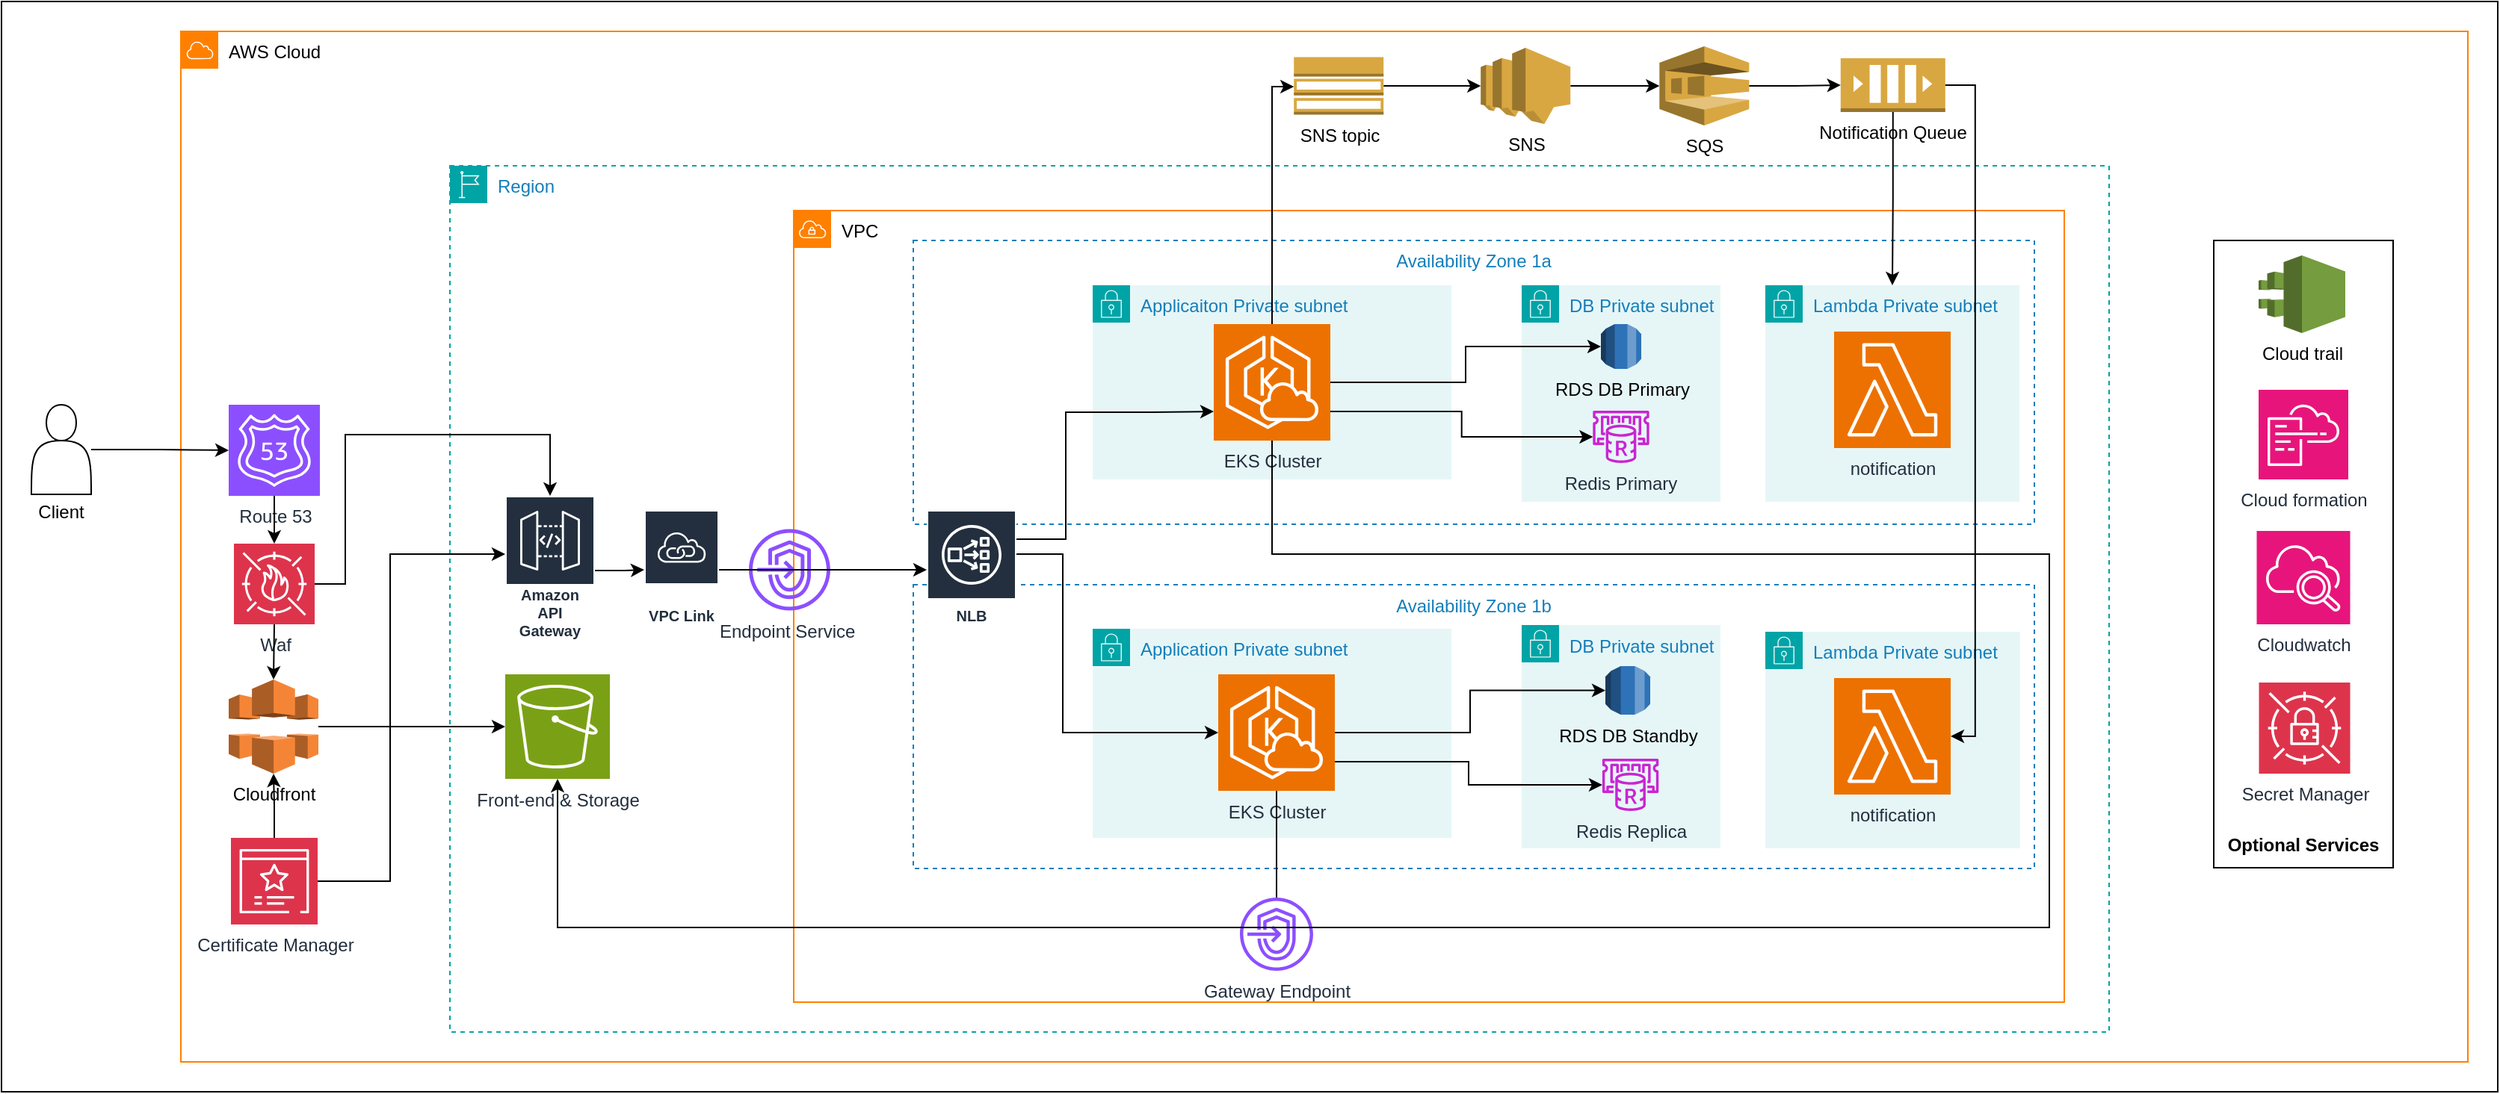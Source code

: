 <mxfile version="26.0.16">
  <diagram name="Trang-1" id="g57KClx_9-fZl5mFlhjO">
    <mxGraphModel dx="2261" dy="1907" grid="1" gridSize="10" guides="1" tooltips="1" connect="1" arrows="1" fold="1" page="1" pageScale="1" pageWidth="827" pageHeight="1169" math="0" shadow="0">
      <root>
        <mxCell id="0" />
        <mxCell id="1" parent="0" />
        <mxCell id="BYJi9OCZLbPdZtuotPyX-113" value="" style="rounded=0;whiteSpace=wrap;html=1;fillColor=none;" parent="1" vertex="1">
          <mxGeometry x="-250" y="-470" width="1670" height="730" as="geometry" />
        </mxCell>
        <mxCell id="BYJi9OCZLbPdZtuotPyX-49" value="AWS Cloud" style="sketch=0;outlineConnect=0;html=1;whiteSpace=wrap;fontSize=12;fontStyle=0;shape=mxgraph.aws4.group;grIcon=mxgraph.aws4.group_aws_cloud;strokeColor=#FF8000;fillColor=none;verticalAlign=top;align=left;spacingLeft=30;fontColor=#000000;dashed=0;" parent="1" vertex="1">
          <mxGeometry x="-130" y="-450" width="1530" height="690" as="geometry" />
        </mxCell>
        <mxCell id="BYJi9OCZLbPdZtuotPyX-14" value="VPC" style="sketch=0;outlineConnect=0;html=1;whiteSpace=wrap;fontSize=12;fontStyle=0;shape=mxgraph.aws4.group;grIcon=mxgraph.aws4.group_vpc;strokeColor=#FF8000;fillColor=none;verticalAlign=top;align=left;spacingLeft=30;dashed=0;" parent="1" vertex="1">
          <mxGeometry x="280" y="-330" width="850" height="530" as="geometry" />
        </mxCell>
        <mxCell id="BYJi9OCZLbPdZtuotPyX-47" value="Region" style="points=[[0,0],[0.25,0],[0.5,0],[0.75,0],[1,0],[1,0.25],[1,0.5],[1,0.75],[1,1],[0.75,1],[0.5,1],[0.25,1],[0,1],[0,0.75],[0,0.5],[0,0.25]];outlineConnect=0;gradientColor=none;html=1;whiteSpace=wrap;fontSize=12;fontStyle=0;container=1;pointerEvents=0;collapsible=0;recursiveResize=0;shape=mxgraph.aws4.group;grIcon=mxgraph.aws4.group_region;strokeColor=#00A4A6;fillColor=none;verticalAlign=top;align=left;spacingLeft=30;fontColor=#147EBA;dashed=1;" parent="1" vertex="1">
          <mxGeometry x="50" y="-360" width="1110" height="580" as="geometry" />
        </mxCell>
        <mxCell id="BYJi9OCZLbPdZtuotPyX-54" value="Route 53" style="sketch=0;points=[[0,0,0],[0.25,0,0],[0.5,0,0],[0.75,0,0],[1,0,0],[0,1,0],[0.25,1,0],[0.5,1,0],[0.75,1,0],[1,1,0],[0,0.25,0],[0,0.5,0],[0,0.75,0],[1,0.25,0],[1,0.5,0],[1,0.75,0]];outlineConnect=0;fontColor=#232F3E;fillColor=#8C4FFF;strokeColor=#ffffff;dashed=0;verticalLabelPosition=bottom;verticalAlign=top;align=center;html=1;fontSize=12;fontStyle=0;aspect=fixed;shape=mxgraph.aws4.resourceIcon;resIcon=mxgraph.aws4.route_53;" parent="BYJi9OCZLbPdZtuotPyX-47" vertex="1">
          <mxGeometry x="-148" y="160" width="61" height="61" as="geometry" />
        </mxCell>
        <mxCell id="BYJi9OCZLbPdZtuotPyX-55" value="Front-end &amp;amp; Storage" style="sketch=0;points=[[0,0,0],[0.25,0,0],[0.5,0,0],[0.75,0,0],[1,0,0],[0,1,0],[0.25,1,0],[0.5,1,0],[0.75,1,0],[1,1,0],[0,0.25,0],[0,0.5,0],[0,0.75,0],[1,0.25,0],[1,0.5,0],[1,0.75,0]];outlineConnect=0;fontColor=#232F3E;fillColor=#7AA116;strokeColor=#ffffff;dashed=0;verticalLabelPosition=bottom;verticalAlign=top;align=center;html=1;fontSize=12;fontStyle=0;aspect=fixed;shape=mxgraph.aws4.resourceIcon;resIcon=mxgraph.aws4.s3;" parent="BYJi9OCZLbPdZtuotPyX-47" vertex="1">
          <mxGeometry x="37" y="340.5" width="70" height="70" as="geometry" />
        </mxCell>
        <mxCell id="BYJi9OCZLbPdZtuotPyX-10" value="VPC Link" style="sketch=0;outlineConnect=0;fontColor=#232F3E;gradientColor=none;strokeColor=#ffffff;fillColor=#232F3E;dashed=0;verticalLabelPosition=middle;verticalAlign=bottom;align=center;html=1;whiteSpace=wrap;fontSize=10;fontStyle=1;spacing=3;shape=mxgraph.aws4.productIcon;prIcon=mxgraph.aws4.privatelink;" parent="BYJi9OCZLbPdZtuotPyX-47" vertex="1">
          <mxGeometry x="130" y="230.5" width="50" height="80" as="geometry" />
        </mxCell>
        <mxCell id="BYJi9OCZLbPdZtuotPyX-13" value="Amazon API Gateway" style="sketch=0;outlineConnect=0;fontColor=#232F3E;gradientColor=none;strokeColor=#ffffff;fillColor=#232F3E;dashed=0;verticalLabelPosition=middle;verticalAlign=bottom;align=center;html=1;whiteSpace=wrap;fontSize=10;fontStyle=1;spacing=3;shape=mxgraph.aws4.productIcon;prIcon=mxgraph.aws4.api_gateway;" parent="BYJi9OCZLbPdZtuotPyX-47" vertex="1">
          <mxGeometry x="37" y="221" width="60" height="100" as="geometry" />
        </mxCell>
        <mxCell id="BYJi9OCZLbPdZtuotPyX-45" style="edgeStyle=orthogonalEdgeStyle;rounded=0;orthogonalLoop=1;jettySize=auto;html=1;" parent="BYJi9OCZLbPdZtuotPyX-47" source="BYJi9OCZLbPdZtuotPyX-13" target="BYJi9OCZLbPdZtuotPyX-10" edge="1">
          <mxGeometry relative="1" as="geometry" />
        </mxCell>
        <mxCell id="BYJi9OCZLbPdZtuotPyX-59" value="Gateway Endpoint" style="sketch=0;outlineConnect=0;fontColor=#232F3E;gradientColor=none;fillColor=#8C4FFF;strokeColor=none;dashed=0;verticalLabelPosition=bottom;verticalAlign=top;align=center;html=1;fontSize=12;fontStyle=0;aspect=fixed;pointerEvents=1;shape=mxgraph.aws4.endpoints;" parent="BYJi9OCZLbPdZtuotPyX-47" vertex="1">
          <mxGeometry x="528.5" y="490" width="49" height="49" as="geometry" />
        </mxCell>
        <mxCell id="BYJi9OCZLbPdZtuotPyX-9" value="Endpoint Service&amp;nbsp;" style="sketch=0;outlineConnect=0;fontColor=#232F3E;gradientColor=none;fillColor=#8C4FFF;strokeColor=none;dashed=0;verticalLabelPosition=bottom;verticalAlign=top;align=center;html=1;fontSize=12;fontStyle=0;aspect=fixed;pointerEvents=1;shape=mxgraph.aws4.endpoints;" parent="BYJi9OCZLbPdZtuotPyX-47" vertex="1">
          <mxGeometry x="200" y="243.25" width="54.5" height="54.5" as="geometry" />
        </mxCell>
        <mxCell id="BYJi9OCZLbPdZtuotPyX-18" value="Availability Zone 1b" style="fillColor=none;strokeColor=#147EBA;dashed=1;verticalAlign=top;fontStyle=0;fontColor=#147EBA;whiteSpace=wrap;html=1;" parent="1" vertex="1">
          <mxGeometry x="360" y="-79.5" width="750" height="190" as="geometry" />
        </mxCell>
        <mxCell id="BYJi9OCZLbPdZtuotPyX-12" value="Availability Zone 1a" style="fillColor=none;strokeColor=#147EBA;dashed=1;verticalAlign=top;fontStyle=0;fontColor=#147EBA;whiteSpace=wrap;html=1;" parent="1" vertex="1">
          <mxGeometry x="360" y="-310" width="750" height="190" as="geometry" />
        </mxCell>
        <mxCell id="BYJi9OCZLbPdZtuotPyX-11" value="Applicaiton Private subnet" style="points=[[0,0],[0.25,0],[0.5,0],[0.75,0],[1,0],[1,0.25],[1,0.5],[1,0.75],[1,1],[0.75,1],[0.5,1],[0.25,1],[0,1],[0,0.75],[0,0.5],[0,0.25]];outlineConnect=0;gradientColor=none;html=1;whiteSpace=wrap;fontSize=12;fontStyle=0;container=1;pointerEvents=0;collapsible=0;recursiveResize=0;shape=mxgraph.aws4.group;grIcon=mxgraph.aws4.group_security_group;grStroke=0;strokeColor=#00A4A6;fillColor=#E6F6F7;verticalAlign=top;align=left;spacingLeft=30;fontColor=#147EBA;dashed=0;" parent="1" vertex="1">
          <mxGeometry x="480" y="-280" width="240" height="130" as="geometry" />
        </mxCell>
        <mxCell id="BYJi9OCZLbPdZtuotPyX-69" value="EKS Cluster" style="sketch=0;points=[[0,0,0],[0.25,0,0],[0.5,0,0],[0.75,0,0],[1,0,0],[0,1,0],[0.25,1,0],[0.5,1,0],[0.75,1,0],[1,1,0],[0,0.25,0],[0,0.5,0],[0,0.75,0],[1,0.25,0],[1,0.5,0],[1,0.75,0]];outlineConnect=0;fontColor=#232F3E;fillColor=#ED7100;strokeColor=#ffffff;dashed=0;verticalLabelPosition=bottom;verticalAlign=top;align=center;html=1;fontSize=12;fontStyle=0;aspect=fixed;shape=mxgraph.aws4.resourceIcon;resIcon=mxgraph.aws4.eks_cloud;" parent="BYJi9OCZLbPdZtuotPyX-11" vertex="1">
          <mxGeometry x="81" y="26" width="78" height="78" as="geometry" />
        </mxCell>
        <mxCell id="BYJi9OCZLbPdZtuotPyX-7" value="NLB" style="sketch=0;outlineConnect=0;fontColor=#232F3E;gradientColor=none;strokeColor=#ffffff;fillColor=#232F3E;dashed=0;verticalLabelPosition=middle;verticalAlign=bottom;align=center;html=1;whiteSpace=wrap;fontSize=10;fontStyle=1;spacing=3;shape=mxgraph.aws4.productIcon;prIcon=mxgraph.aws4.network_load_balancer;" parent="1" vertex="1">
          <mxGeometry x="369" y="-129.5" width="60" height="80" as="geometry" />
        </mxCell>
        <mxCell id="BYJi9OCZLbPdZtuotPyX-46" style="edgeStyle=orthogonalEdgeStyle;rounded=0;orthogonalLoop=1;jettySize=auto;html=1;" parent="1" source="BYJi9OCZLbPdZtuotPyX-10" target="BYJi9OCZLbPdZtuotPyX-7" edge="1">
          <mxGeometry relative="1" as="geometry" />
        </mxCell>
        <mxCell id="BYJi9OCZLbPdZtuotPyX-19" value="Application Private subnet" style="points=[[0,0],[0.25,0],[0.5,0],[0.75,0],[1,0],[1,0.25],[1,0.5],[1,0.75],[1,1],[0.75,1],[0.5,1],[0.25,1],[0,1],[0,0.75],[0,0.5],[0,0.25]];outlineConnect=0;gradientColor=none;html=1;whiteSpace=wrap;fontSize=12;fontStyle=0;container=1;pointerEvents=0;collapsible=0;recursiveResize=0;shape=mxgraph.aws4.group;grIcon=mxgraph.aws4.group_security_group;grStroke=0;strokeColor=#00A4A6;fillColor=#E6F6F7;verticalAlign=top;align=left;spacingLeft=30;fontColor=#147EBA;dashed=0;" parent="1" vertex="1">
          <mxGeometry x="480" y="-50" width="240" height="140" as="geometry" />
        </mxCell>
        <mxCell id="BYJi9OCZLbPdZtuotPyX-70" value="EKS Cluster" style="sketch=0;points=[[0,0,0],[0.25,0,0],[0.5,0,0],[0.75,0,0],[1,0,0],[0,1,0],[0.25,1,0],[0.5,1,0],[0.75,1,0],[1,1,0],[0,0.25,0],[0,0.5,0],[0,0.75,0],[1,0.25,0],[1,0.5,0],[1,0.75,0]];outlineConnect=0;fontColor=#232F3E;fillColor=#ED7100;strokeColor=#ffffff;dashed=0;verticalLabelPosition=bottom;verticalAlign=top;align=center;html=1;fontSize=12;fontStyle=0;aspect=fixed;shape=mxgraph.aws4.resourceIcon;resIcon=mxgraph.aws4.eks_cloud;" parent="BYJi9OCZLbPdZtuotPyX-19" vertex="1">
          <mxGeometry x="84" y="30.5" width="78" height="78" as="geometry" />
        </mxCell>
        <mxCell id="BYJi9OCZLbPdZtuotPyX-20" value="DB Private subnet&amp;nbsp;" style="points=[[0,0],[0.25,0],[0.5,0],[0.75,0],[1,0],[1,0.25],[1,0.5],[1,0.75],[1,1],[0.75,1],[0.5,1],[0.25,1],[0,1],[0,0.75],[0,0.5],[0,0.25]];outlineConnect=0;gradientColor=none;html=1;whiteSpace=wrap;fontSize=12;fontStyle=0;container=1;pointerEvents=0;collapsible=0;recursiveResize=0;shape=mxgraph.aws4.group;grIcon=mxgraph.aws4.group_security_group;grStroke=0;strokeColor=#00A4A6;fillColor=#E6F6F7;verticalAlign=top;align=left;spacingLeft=30;fontColor=#147EBA;dashed=0;" parent="1" vertex="1">
          <mxGeometry x="767" y="-280" width="133" height="145" as="geometry" />
        </mxCell>
        <mxCell id="BYJi9OCZLbPdZtuotPyX-22" value="RDS DB Primary" style="outlineConnect=0;dashed=0;verticalLabelPosition=bottom;verticalAlign=top;align=center;html=1;shape=mxgraph.aws3.rds;fillColor=#2E73B8;gradientColor=none;" parent="BYJi9OCZLbPdZtuotPyX-20" vertex="1">
          <mxGeometry x="53" y="26" width="27" height="30" as="geometry" />
        </mxCell>
        <mxCell id="BYJi9OCZLbPdZtuotPyX-81" value="Redis Primary" style="sketch=0;outlineConnect=0;fontColor=#232F3E;gradientColor=none;fillColor=#C925D1;strokeColor=none;dashed=0;verticalLabelPosition=bottom;verticalAlign=top;align=center;html=1;fontSize=12;fontStyle=0;aspect=fixed;pointerEvents=1;shape=mxgraph.aws4.elasticache_for_redis;" parent="BYJi9OCZLbPdZtuotPyX-20" vertex="1">
          <mxGeometry x="46.71" y="84" width="39.57" height="35" as="geometry" />
        </mxCell>
        <mxCell id="BYJi9OCZLbPdZtuotPyX-21" value="DB Private subnet" style="points=[[0,0],[0.25,0],[0.5,0],[0.75,0],[1,0],[1,0.25],[1,0.5],[1,0.75],[1,1],[0.75,1],[0.5,1],[0.25,1],[0,1],[0,0.75],[0,0.5],[0,0.25]];outlineConnect=0;gradientColor=none;html=1;whiteSpace=wrap;fontSize=12;fontStyle=0;container=1;pointerEvents=0;collapsible=0;recursiveResize=0;shape=mxgraph.aws4.group;grIcon=mxgraph.aws4.group_security_group;grStroke=0;strokeColor=#00A4A6;fillColor=#E6F6F7;verticalAlign=top;align=left;spacingLeft=30;fontColor=#147EBA;dashed=0;" parent="1" vertex="1">
          <mxGeometry x="767" y="-52.5" width="133" height="149.5" as="geometry" />
        </mxCell>
        <mxCell id="BYJi9OCZLbPdZtuotPyX-23" value="RDS DB Standby" style="outlineConnect=0;dashed=0;verticalLabelPosition=bottom;verticalAlign=top;align=center;html=1;shape=mxgraph.aws3.rds;fillColor=#2E73B8;gradientColor=none;" parent="BYJi9OCZLbPdZtuotPyX-21" vertex="1">
          <mxGeometry x="56" y="27.5" width="30" height="32.5" as="geometry" />
        </mxCell>
        <mxCell id="BYJi9OCZLbPdZtuotPyX-41" style="rounded=0;orthogonalLoop=1;jettySize=auto;html=1;exitX=0.995;exitY=0.63;exitDx=0;exitDy=0;exitPerimeter=0;entryX=0;entryY=0.5;entryDx=0;entryDy=0;" parent="1" edge="1">
          <mxGeometry relative="1" as="geometry">
            <mxPoint x="543.75" y="-189.76" as="sourcePoint" />
          </mxGeometry>
        </mxCell>
        <mxCell id="BYJi9OCZLbPdZtuotPyX-40" style="rounded=0;orthogonalLoop=1;jettySize=auto;html=1;exitX=1;exitY=0.5;exitDx=0;exitDy=0;" parent="1" edge="1">
          <mxGeometry relative="1" as="geometry">
            <mxPoint x="645" y="-190" as="sourcePoint" />
          </mxGeometry>
        </mxCell>
        <mxCell id="BYJi9OCZLbPdZtuotPyX-38" style="rounded=0;orthogonalLoop=1;jettySize=auto;html=1;exitX=0.995;exitY=0.63;exitDx=0;exitDy=0;exitPerimeter=0;entryX=0;entryY=0.5;entryDx=0;entryDy=0;" parent="1" edge="1">
          <mxGeometry relative="1" as="geometry">
            <mxPoint x="544.75" y="0.24" as="sourcePoint" />
          </mxGeometry>
        </mxCell>
        <mxCell id="BYJi9OCZLbPdZtuotPyX-36" style="edgeStyle=orthogonalEdgeStyle;rounded=0;orthogonalLoop=1;jettySize=auto;html=1;entryX=0;entryY=0.75;entryDx=0;entryDy=0;entryPerimeter=0;" parent="1" source="BYJi9OCZLbPdZtuotPyX-7" target="BYJi9OCZLbPdZtuotPyX-69" edge="1">
          <mxGeometry relative="1" as="geometry">
            <mxPoint x="494.25" y="-189.76" as="targetPoint" />
            <Array as="points">
              <mxPoint x="462" y="-110" />
              <mxPoint x="462" y="-195" />
              <mxPoint x="520" y="-195" />
            </Array>
          </mxGeometry>
        </mxCell>
        <mxCell id="BYJi9OCZLbPdZtuotPyX-37" style="edgeStyle=orthogonalEdgeStyle;rounded=0;orthogonalLoop=1;jettySize=auto;html=1;entryX=0;entryY=0.5;entryDx=0;entryDy=0;entryPerimeter=0;" parent="1" source="BYJi9OCZLbPdZtuotPyX-7" target="BYJi9OCZLbPdZtuotPyX-70" edge="1">
          <mxGeometry relative="1" as="geometry">
            <mxPoint x="495.25" y="0.24" as="targetPoint" />
            <Array as="points">
              <mxPoint x="460" y="-100" />
              <mxPoint x="460" y="20" />
            </Array>
          </mxGeometry>
        </mxCell>
        <mxCell id="BYJi9OCZLbPdZtuotPyX-39" style="edgeStyle=orthogonalEdgeStyle;rounded=0;orthogonalLoop=1;jettySize=auto;html=1;entryX=0.005;entryY=0.63;entryDx=0;entryDy=0;entryPerimeter=0;" parent="1" edge="1">
          <mxGeometry relative="1" as="geometry">
            <mxPoint x="648.0" y="2.274e-13" as="sourcePoint" />
          </mxGeometry>
        </mxCell>
        <mxCell id="BYJi9OCZLbPdZtuotPyX-50" value="Cloudfront" style="outlineConnect=0;dashed=0;verticalLabelPosition=bottom;verticalAlign=top;align=center;html=1;shape=mxgraph.aws3.cloudfront;fillColor=#F58536;gradientColor=none;" parent="1" vertex="1">
          <mxGeometry x="-98" y="-16" width="60" height="63" as="geometry" />
        </mxCell>
        <mxCell id="BYJi9OCZLbPdZtuotPyX-56" style="edgeStyle=orthogonalEdgeStyle;rounded=0;orthogonalLoop=1;jettySize=auto;html=1;entryX=0;entryY=0.5;entryDx=0;entryDy=0;entryPerimeter=0;" parent="1" source="BYJi9OCZLbPdZtuotPyX-50" target="BYJi9OCZLbPdZtuotPyX-55" edge="1">
          <mxGeometry relative="1" as="geometry" />
        </mxCell>
        <mxCell id="uSjDolNNVmsRICeSGvWV-1" style="edgeStyle=orthogonalEdgeStyle;rounded=0;orthogonalLoop=1;jettySize=auto;html=1;exitX=1;exitY=0.5;exitDx=0;exitDy=0;exitPerimeter=0;" edge="1" parent="1" source="BYJi9OCZLbPdZtuotPyX-51" target="BYJi9OCZLbPdZtuotPyX-13">
          <mxGeometry relative="1" as="geometry">
            <Array as="points">
              <mxPoint x="-20" y="-80" />
              <mxPoint x="-20" y="-180" />
              <mxPoint x="117" y="-180" />
            </Array>
          </mxGeometry>
        </mxCell>
        <mxCell id="BYJi9OCZLbPdZtuotPyX-51" value="Waf" style="sketch=0;points=[[0,0,0],[0.25,0,0],[0.5,0,0],[0.75,0,0],[1,0,0],[0,1,0],[0.25,1,0],[0.5,1,0],[0.75,1,0],[1,1,0],[0,0.25,0],[0,0.5,0],[0,0.75,0],[1,0.25,0],[1,0.5,0],[1,0.75,0]];outlineConnect=0;fontColor=#232F3E;fillColor=#DD344C;strokeColor=#ffffff;dashed=0;verticalLabelPosition=bottom;verticalAlign=top;align=center;html=1;fontSize=12;fontStyle=0;aspect=fixed;shape=mxgraph.aws4.resourceIcon;resIcon=mxgraph.aws4.waf;" parent="1" vertex="1">
          <mxGeometry x="-94.5" y="-107" width="54" height="54" as="geometry" />
        </mxCell>
        <mxCell id="BYJi9OCZLbPdZtuotPyX-57" style="edgeStyle=orthogonalEdgeStyle;rounded=0;orthogonalLoop=1;jettySize=auto;html=1;exitX=0.5;exitY=1;exitDx=0;exitDy=0;exitPerimeter=0;entryX=0.5;entryY=0;entryDx=0;entryDy=0;entryPerimeter=0;" parent="1" source="BYJi9OCZLbPdZtuotPyX-54" target="BYJi9OCZLbPdZtuotPyX-51" edge="1">
          <mxGeometry relative="1" as="geometry" />
        </mxCell>
        <mxCell id="BYJi9OCZLbPdZtuotPyX-58" style="edgeStyle=orthogonalEdgeStyle;rounded=0;orthogonalLoop=1;jettySize=auto;html=1;exitX=0.5;exitY=1;exitDx=0;exitDy=0;exitPerimeter=0;entryX=0.5;entryY=0;entryDx=0;entryDy=0;entryPerimeter=0;" parent="1" source="BYJi9OCZLbPdZtuotPyX-51" target="BYJi9OCZLbPdZtuotPyX-50" edge="1">
          <mxGeometry relative="1" as="geometry" />
        </mxCell>
        <mxCell id="BYJi9OCZLbPdZtuotPyX-64" style="edgeStyle=orthogonalEdgeStyle;rounded=0;orthogonalLoop=1;jettySize=auto;html=1;" parent="1" source="BYJi9OCZLbPdZtuotPyX-63" target="BYJi9OCZLbPdZtuotPyX-54" edge="1">
          <mxGeometry relative="1" as="geometry" />
        </mxCell>
        <mxCell id="BYJi9OCZLbPdZtuotPyX-63" value="" style="shape=actor;whiteSpace=wrap;html=1;" parent="1" vertex="1">
          <mxGeometry x="-230" y="-200" width="40" height="60" as="geometry" />
        </mxCell>
        <mxCell id="BYJi9OCZLbPdZtuotPyX-65" value="Client" style="text;html=1;align=center;verticalAlign=middle;whiteSpace=wrap;rounded=0;" parent="1" vertex="1">
          <mxGeometry x="-240" y="-143" width="60" height="30" as="geometry" />
        </mxCell>
        <mxCell id="BYJi9OCZLbPdZtuotPyX-68" style="edgeStyle=orthogonalEdgeStyle;rounded=0;orthogonalLoop=1;jettySize=auto;html=1;" parent="1" source="BYJi9OCZLbPdZtuotPyX-66" target="BYJi9OCZLbPdZtuotPyX-13" edge="1">
          <mxGeometry relative="1" as="geometry">
            <Array as="points">
              <mxPoint x="10" y="119" />
              <mxPoint x="10" y="-100" />
            </Array>
          </mxGeometry>
        </mxCell>
        <mxCell id="BYJi9OCZLbPdZtuotPyX-66" value="Certificate Manager" style="sketch=0;points=[[0,0,0],[0.25,0,0],[0.5,0,0],[0.75,0,0],[1,0,0],[0,1,0],[0.25,1,0],[0.5,1,0],[0.75,1,0],[1,1,0],[0,0.25,0],[0,0.5,0],[0,0.75,0],[1,0.25,0],[1,0.5,0],[1,0.75,0]];outlineConnect=0;fontColor=#232F3E;fillColor=#DD344C;strokeColor=#ffffff;dashed=0;verticalLabelPosition=bottom;verticalAlign=top;align=center;html=1;fontSize=12;fontStyle=0;aspect=fixed;shape=mxgraph.aws4.resourceIcon;resIcon=mxgraph.aws4.certificate_manager_3;" parent="1" vertex="1">
          <mxGeometry x="-96.5" y="90" width="58" height="58" as="geometry" />
        </mxCell>
        <mxCell id="BYJi9OCZLbPdZtuotPyX-67" style="edgeStyle=orthogonalEdgeStyle;rounded=0;orthogonalLoop=1;jettySize=auto;html=1;exitX=0.5;exitY=0;exitDx=0;exitDy=0;exitPerimeter=0;entryX=0.5;entryY=1;entryDx=0;entryDy=0;entryPerimeter=0;" parent="1" source="BYJi9OCZLbPdZtuotPyX-66" target="BYJi9OCZLbPdZtuotPyX-50" edge="1">
          <mxGeometry relative="1" as="geometry" />
        </mxCell>
        <mxCell id="BYJi9OCZLbPdZtuotPyX-71" style="edgeStyle=orthogonalEdgeStyle;rounded=0;orthogonalLoop=1;jettySize=auto;html=1;exitX=1;exitY=0.5;exitDx=0;exitDy=0;exitPerimeter=0;" parent="1" source="BYJi9OCZLbPdZtuotPyX-70" target="BYJi9OCZLbPdZtuotPyX-23" edge="1">
          <mxGeometry relative="1" as="geometry" />
        </mxCell>
        <mxCell id="BYJi9OCZLbPdZtuotPyX-72" style="edgeStyle=orthogonalEdgeStyle;rounded=0;orthogonalLoop=1;jettySize=auto;html=1;exitX=1;exitY=0.5;exitDx=0;exitDy=0;exitPerimeter=0;" parent="1" source="BYJi9OCZLbPdZtuotPyX-69" target="BYJi9OCZLbPdZtuotPyX-22" edge="1">
          <mxGeometry relative="1" as="geometry" />
        </mxCell>
        <mxCell id="BYJi9OCZLbPdZtuotPyX-77" style="edgeStyle=orthogonalEdgeStyle;rounded=0;orthogonalLoop=1;jettySize=auto;html=1;" parent="1" source="BYJi9OCZLbPdZtuotPyX-69" target="BYJi9OCZLbPdZtuotPyX-55" edge="1">
          <mxGeometry relative="1" as="geometry">
            <Array as="points">
              <mxPoint x="600" y="-100" />
              <mxPoint x="1120" y="-100" />
              <mxPoint x="1120" y="150" />
              <mxPoint x="122" y="150" />
            </Array>
          </mxGeometry>
        </mxCell>
        <mxCell id="BYJi9OCZLbPdZtuotPyX-82" value="Redis Replica" style="sketch=0;outlineConnect=0;fontColor=#232F3E;gradientColor=none;fillColor=#C925D1;strokeColor=none;dashed=0;verticalLabelPosition=bottom;verticalAlign=top;align=center;html=1;fontSize=12;fontStyle=0;aspect=fixed;pointerEvents=1;shape=mxgraph.aws4.elasticache_for_redis;" parent="1" vertex="1">
          <mxGeometry x="820" y="37" width="39.57" height="35" as="geometry" />
        </mxCell>
        <mxCell id="BYJi9OCZLbPdZtuotPyX-83" style="edgeStyle=orthogonalEdgeStyle;rounded=0;orthogonalLoop=1;jettySize=auto;html=1;exitX=1;exitY=0.75;exitDx=0;exitDy=0;exitPerimeter=0;" parent="1" source="BYJi9OCZLbPdZtuotPyX-70" target="BYJi9OCZLbPdZtuotPyX-82" edge="1">
          <mxGeometry relative="1" as="geometry" />
        </mxCell>
        <mxCell id="BYJi9OCZLbPdZtuotPyX-84" style="edgeStyle=orthogonalEdgeStyle;rounded=0;orthogonalLoop=1;jettySize=auto;html=1;exitX=1;exitY=0.75;exitDx=0;exitDy=0;exitPerimeter=0;" parent="1" source="BYJi9OCZLbPdZtuotPyX-69" target="BYJi9OCZLbPdZtuotPyX-81" edge="1">
          <mxGeometry relative="1" as="geometry" />
        </mxCell>
        <mxCell id="BYJi9OCZLbPdZtuotPyX-85" value="" style="edgeStyle=orthogonalEdgeStyle;rounded=0;orthogonalLoop=1;jettySize=auto;html=1;exitX=0.5;exitY=1;exitDx=0;exitDy=0;exitPerimeter=0;endArrow=none;startFill=0;" parent="1" source="BYJi9OCZLbPdZtuotPyX-70" target="BYJi9OCZLbPdZtuotPyX-59" edge="1">
          <mxGeometry relative="1" as="geometry">
            <mxPoint x="1088.833" y="120.0" as="targetPoint" />
            <mxPoint x="1089" y="9" as="sourcePoint" />
          </mxGeometry>
        </mxCell>
        <mxCell id="BYJi9OCZLbPdZtuotPyX-95" value="Lambda Private subnet" style="points=[[0,0],[0.25,0],[0.5,0],[0.75,0],[1,0],[1,0.25],[1,0.5],[1,0.75],[1,1],[0.75,1],[0.5,1],[0.25,1],[0,1],[0,0.75],[0,0.5],[0,0.25]];outlineConnect=0;gradientColor=none;html=1;whiteSpace=wrap;fontSize=12;fontStyle=0;container=1;pointerEvents=0;collapsible=0;recursiveResize=0;shape=mxgraph.aws4.group;grIcon=mxgraph.aws4.group_security_group;grStroke=0;strokeColor=#00A4A6;fillColor=#E6F6F7;verticalAlign=top;align=left;spacingLeft=30;fontColor=#147EBA;dashed=0;" parent="1" vertex="1">
          <mxGeometry x="930" y="-280" width="170" height="145" as="geometry" />
        </mxCell>
        <mxCell id="BYJi9OCZLbPdZtuotPyX-98" value="notification" style="sketch=0;points=[[0,0,0],[0.25,0,0],[0.5,0,0],[0.75,0,0],[1,0,0],[0,1,0],[0.25,1,0],[0.5,1,0],[0.75,1,0],[1,1,0],[0,0.25,0],[0,0.5,0],[0,0.75,0],[1,0.25,0],[1,0.5,0],[1,0.75,0]];outlineConnect=0;fontColor=#232F3E;fillColor=#ED7100;strokeColor=#ffffff;dashed=0;verticalLabelPosition=bottom;verticalAlign=top;align=center;html=1;fontSize=12;fontStyle=0;aspect=fixed;shape=mxgraph.aws4.resourceIcon;resIcon=mxgraph.aws4.lambda;" parent="BYJi9OCZLbPdZtuotPyX-95" vertex="1">
          <mxGeometry x="46" y="31" width="78" height="78" as="geometry" />
        </mxCell>
        <mxCell id="BYJi9OCZLbPdZtuotPyX-99" style="edgeStyle=orthogonalEdgeStyle;rounded=0;orthogonalLoop=1;jettySize=auto;html=1;exitX=0.5;exitY=1;exitDx=0;exitDy=0;exitPerimeter=0;" parent="1" source="BYJi9OCZLbPdZtuotPyX-91" target="BYJi9OCZLbPdZtuotPyX-95" edge="1">
          <mxGeometry relative="1" as="geometry" />
        </mxCell>
        <mxCell id="BYJi9OCZLbPdZtuotPyX-93" style="edgeStyle=orthogonalEdgeStyle;rounded=0;orthogonalLoop=1;jettySize=auto;html=1;exitX=1;exitY=0.5;exitDx=0;exitDy=0;exitPerimeter=0;" parent="1" source="BYJi9OCZLbPdZtuotPyX-87" target="BYJi9OCZLbPdZtuotPyX-89" edge="1">
          <mxGeometry relative="1" as="geometry" />
        </mxCell>
        <mxCell id="BYJi9OCZLbPdZtuotPyX-87" value="SNS" style="outlineConnect=0;dashed=0;verticalLabelPosition=bottom;verticalAlign=top;align=center;html=1;shape=mxgraph.aws3.sns;fillColor=#D9A741;gradientColor=none;" parent="1" vertex="1">
          <mxGeometry x="739.61" y="-439" width="60" height="51" as="geometry" />
        </mxCell>
        <mxCell id="BYJi9OCZLbPdZtuotPyX-89" value="SQS" style="outlineConnect=0;dashed=0;verticalLabelPosition=bottom;verticalAlign=top;align=center;html=1;shape=mxgraph.aws3.sqs;fillColor=#D9A741;gradientColor=none;" parent="1" vertex="1">
          <mxGeometry x="859.18" y="-440" width="60" height="53" as="geometry" />
        </mxCell>
        <mxCell id="BYJi9OCZLbPdZtuotPyX-91" value="Notification Queue" style="outlineConnect=0;dashed=0;verticalLabelPosition=bottom;verticalAlign=top;align=center;html=1;shape=mxgraph.aws3.queue;fillColor=#D9A741;gradientColor=none;" parent="1" vertex="1">
          <mxGeometry x="980.39" y="-432" width="70" height="36" as="geometry" />
        </mxCell>
        <mxCell id="BYJi9OCZLbPdZtuotPyX-92" style="edgeStyle=orthogonalEdgeStyle;rounded=0;orthogonalLoop=1;jettySize=auto;html=1;" parent="1" source="BYJi9OCZLbPdZtuotPyX-88" target="BYJi9OCZLbPdZtuotPyX-87" edge="1">
          <mxGeometry relative="1" as="geometry" />
        </mxCell>
        <mxCell id="BYJi9OCZLbPdZtuotPyX-88" value="SNS topic" style="outlineConnect=0;dashed=0;verticalLabelPosition=bottom;verticalAlign=top;align=center;html=1;shape=mxgraph.aws3.topic_2;fillColor=#D9A741;gradientColor=none;" parent="1" vertex="1">
          <mxGeometry x="614.61" y="-432.75" width="60" height="38.5" as="geometry" />
        </mxCell>
        <mxCell id="BYJi9OCZLbPdZtuotPyX-100" style="edgeStyle=orthogonalEdgeStyle;rounded=0;orthogonalLoop=1;jettySize=auto;html=1;exitX=1;exitY=0.5;exitDx=0;exitDy=0;exitPerimeter=0;entryX=0;entryY=0.5;entryDx=0;entryDy=0;entryPerimeter=0;" parent="1" source="BYJi9OCZLbPdZtuotPyX-89" target="BYJi9OCZLbPdZtuotPyX-91" edge="1">
          <mxGeometry relative="1" as="geometry" />
        </mxCell>
        <mxCell id="BYJi9OCZLbPdZtuotPyX-101" style="edgeStyle=orthogonalEdgeStyle;rounded=0;orthogonalLoop=1;jettySize=auto;html=1;exitX=0.5;exitY=0;exitDx=0;exitDy=0;exitPerimeter=0;entryX=0;entryY=0.5;entryDx=0;entryDy=0;entryPerimeter=0;" parent="1" source="BYJi9OCZLbPdZtuotPyX-69" target="BYJi9OCZLbPdZtuotPyX-88" edge="1">
          <mxGeometry relative="1" as="geometry">
            <Array as="points">
              <mxPoint x="600" y="-413" />
              <mxPoint x="615" y="-413" />
            </Array>
          </mxGeometry>
        </mxCell>
        <mxCell id="BYJi9OCZLbPdZtuotPyX-104" value="" style="rounded=0;whiteSpace=wrap;html=1;" parent="1" vertex="1">
          <mxGeometry x="1230" y="-310" width="120" height="420" as="geometry" />
        </mxCell>
        <mxCell id="BYJi9OCZLbPdZtuotPyX-105" value="Cloud trail" style="outlineConnect=0;dashed=0;verticalLabelPosition=bottom;verticalAlign=top;align=center;html=1;shape=mxgraph.aws3.cloudtrail;fillColor=#759C3E;gradientColor=none;" parent="1" vertex="1">
          <mxGeometry x="1260" y="-300" width="58" height="52" as="geometry" />
        </mxCell>
        <mxCell id="BYJi9OCZLbPdZtuotPyX-106" value="Cloud formation" style="sketch=0;points=[[0,0,0],[0.25,0,0],[0.5,0,0],[0.75,0,0],[1,0,0],[0,1,0],[0.25,1,0],[0.5,1,0],[0.75,1,0],[1,1,0],[0,0.25,0],[0,0.5,0],[0,0.75,0],[1,0.25,0],[1,0.5,0],[1,0.75,0]];points=[[0,0,0],[0.25,0,0],[0.5,0,0],[0.75,0,0],[1,0,0],[0,1,0],[0.25,1,0],[0.5,1,0],[0.75,1,0],[1,1,0],[0,0.25,0],[0,0.5,0],[0,0.75,0],[1,0.25,0],[1,0.5,0],[1,0.75,0]];outlineConnect=0;fontColor=#232F3E;fillColor=#E7157B;strokeColor=#ffffff;dashed=0;verticalLabelPosition=bottom;verticalAlign=top;align=center;html=1;fontSize=12;fontStyle=0;aspect=fixed;shape=mxgraph.aws4.resourceIcon;resIcon=mxgraph.aws4.cloudformation;" parent="1" vertex="1">
          <mxGeometry x="1260" y="-210" width="60" height="60" as="geometry" />
        </mxCell>
        <mxCell id="BYJi9OCZLbPdZtuotPyX-107" value="Cloudwatch" style="sketch=0;points=[[0,0,0],[0.25,0,0],[0.5,0,0],[0.75,0,0],[1,0,0],[0,1,0],[0.25,1,0],[0.5,1,0],[0.75,1,0],[1,1,0],[0,0.25,0],[0,0.5,0],[0,0.75,0],[1,0.25,0],[1,0.5,0],[1,0.75,0]];points=[[0,0,0],[0.25,0,0],[0.5,0,0],[0.75,0,0],[1,0,0],[0,1,0],[0.25,1,0],[0.5,1,0],[0.75,1,0],[1,1,0],[0,0.25,0],[0,0.5,0],[0,0.75,0],[1,0.25,0],[1,0.5,0],[1,0.75,0]];outlineConnect=0;fontColor=#232F3E;fillColor=#E7157B;strokeColor=#ffffff;dashed=0;verticalLabelPosition=bottom;verticalAlign=top;align=center;html=1;fontSize=12;fontStyle=0;aspect=fixed;shape=mxgraph.aws4.resourceIcon;resIcon=mxgraph.aws4.cloudwatch_2;" parent="1" vertex="1">
          <mxGeometry x="1258.75" y="-115.5" width="62.5" height="62.5" as="geometry" />
        </mxCell>
        <mxCell id="BYJi9OCZLbPdZtuotPyX-108" value="Secret Manager" style="sketch=0;points=[[0,0,0],[0.25,0,0],[0.5,0,0],[0.75,0,0],[1,0,0],[0,1,0],[0.25,1,0],[0.5,1,0],[0.75,1,0],[1,1,0],[0,0.25,0],[0,0.5,0],[0,0.75,0],[1,0.25,0],[1,0.5,0],[1,0.75,0]];outlineConnect=0;fontColor=#232F3E;fillColor=#DD344C;strokeColor=#ffffff;dashed=0;verticalLabelPosition=bottom;verticalAlign=top;align=center;html=1;fontSize=12;fontStyle=0;aspect=fixed;shape=mxgraph.aws4.resourceIcon;resIcon=mxgraph.aws4.secrets_manager;" parent="1" vertex="1">
          <mxGeometry x="1260.25" y="-14" width="61" height="61" as="geometry" />
        </mxCell>
        <mxCell id="BYJi9OCZLbPdZtuotPyX-111" value="&lt;b&gt;Optional Services&lt;/b&gt;" style="text;html=1;align=center;verticalAlign=middle;whiteSpace=wrap;rounded=0;" parent="1" vertex="1">
          <mxGeometry x="1235" y="80" width="110" height="30.5" as="geometry" />
        </mxCell>
        <mxCell id="BYJi9OCZLbPdZtuotPyX-114" value="Lambda Private subnet" style="points=[[0,0],[0.25,0],[0.5,0],[0.75,0],[1,0],[1,0.25],[1,0.5],[1,0.75],[1,1],[0.75,1],[0.5,1],[0.25,1],[0,1],[0,0.75],[0,0.5],[0,0.25]];outlineConnect=0;gradientColor=none;html=1;whiteSpace=wrap;fontSize=12;fontStyle=0;container=1;pointerEvents=0;collapsible=0;recursiveResize=0;shape=mxgraph.aws4.group;grIcon=mxgraph.aws4.group_security_group;grStroke=0;strokeColor=#00A4A6;fillColor=#E6F6F7;verticalAlign=top;align=left;spacingLeft=30;fontColor=#147EBA;dashed=0;" parent="1" vertex="1">
          <mxGeometry x="930" y="-48" width="170.39" height="145" as="geometry" />
        </mxCell>
        <mxCell id="BYJi9OCZLbPdZtuotPyX-115" value="notification" style="sketch=0;points=[[0,0,0],[0.25,0,0],[0.5,0,0],[0.75,0,0],[1,0,0],[0,1,0],[0.25,1,0],[0.5,1,0],[0.75,1,0],[1,1,0],[0,0.25,0],[0,0.5,0],[0,0.75,0],[1,0.25,0],[1,0.5,0],[1,0.75,0]];outlineConnect=0;fontColor=#232F3E;fillColor=#ED7100;strokeColor=#ffffff;dashed=0;verticalLabelPosition=bottom;verticalAlign=top;align=center;html=1;fontSize=12;fontStyle=0;aspect=fixed;shape=mxgraph.aws4.resourceIcon;resIcon=mxgraph.aws4.lambda;" parent="BYJi9OCZLbPdZtuotPyX-114" vertex="1">
          <mxGeometry x="46" y="31" width="78" height="78" as="geometry" />
        </mxCell>
        <mxCell id="BYJi9OCZLbPdZtuotPyX-116" style="edgeStyle=orthogonalEdgeStyle;rounded=0;orthogonalLoop=1;jettySize=auto;html=1;exitX=1;exitY=0.5;exitDx=0;exitDy=0;exitPerimeter=0;entryX=1;entryY=0.5;entryDx=0;entryDy=0;entryPerimeter=0;" parent="1" source="BYJi9OCZLbPdZtuotPyX-91" target="BYJi9OCZLbPdZtuotPyX-115" edge="1">
          <mxGeometry relative="1" as="geometry" />
        </mxCell>
      </root>
    </mxGraphModel>
  </diagram>
</mxfile>
